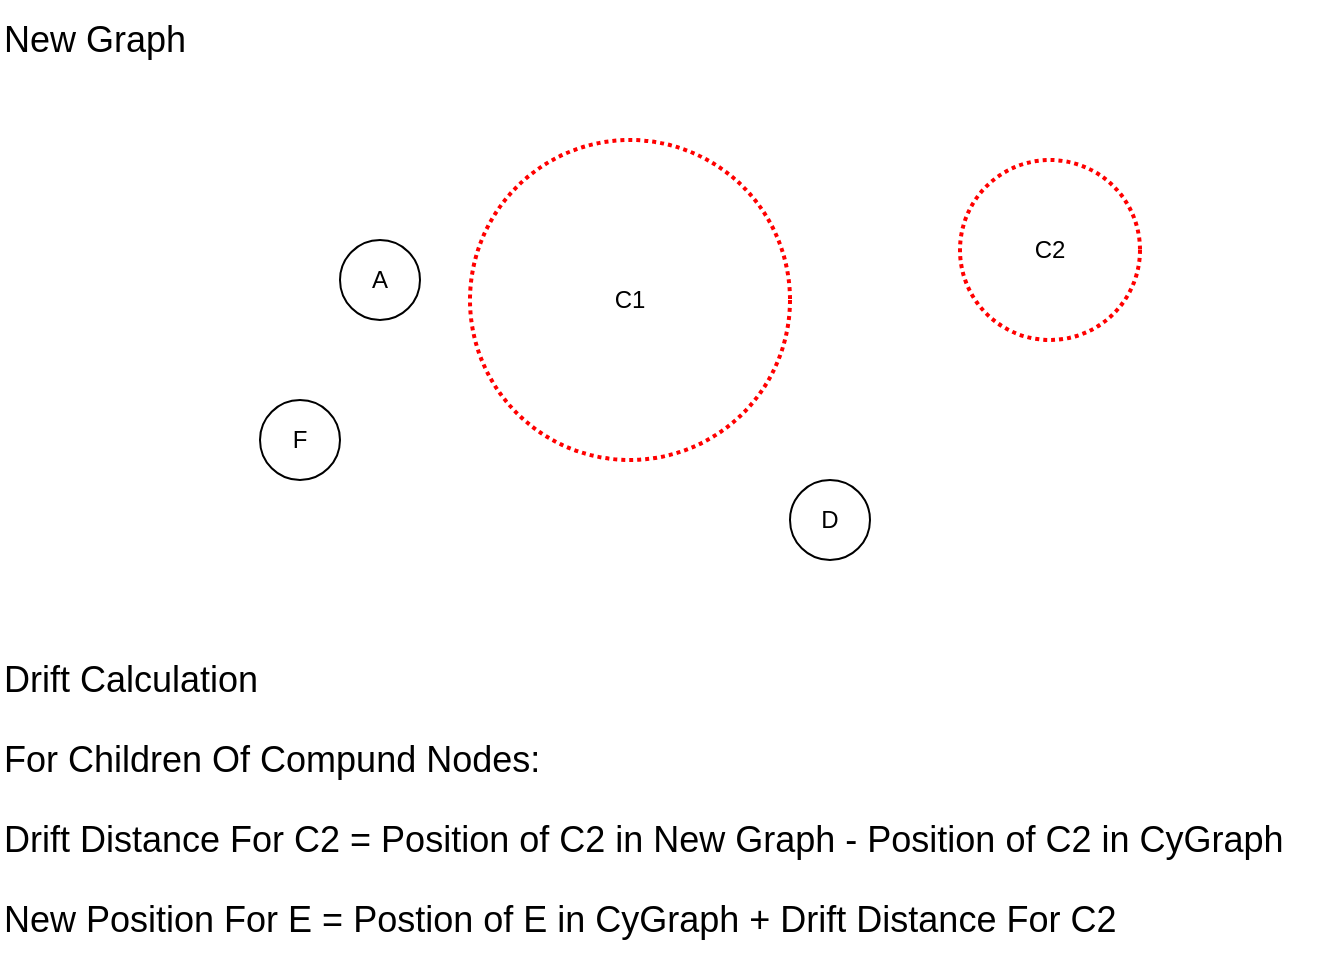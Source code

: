 <mxfile version="21.0.6" type="device"><diagram name="Page-1" id="3Iqp6Tu43WnbZF-tcZ1e"><mxGraphModel dx="1232" dy="1081" grid="1" gridSize="10" guides="1" tooltips="1" connect="1" arrows="1" fold="1" page="1" pageScale="1" pageWidth="850" pageHeight="1100" math="0" shadow="0"><root><mxCell id="0"/><mxCell id="1" parent="0"/><mxCell id="bDbZOZn8rYh0zvLbtXaa-1" value="&lt;font style=&quot;font-size: 18px;&quot;&gt;New Graph&lt;/font&gt;" style="text;html=1;align=left;verticalAlign=middle;resizable=0;points=[];autosize=1;strokeColor=none;fillColor=none;" parent="1" vertex="1"><mxGeometry x="120" y="160" width="110" height="40" as="geometry"/></mxCell><mxCell id="bDbZOZn8rYh0zvLbtXaa-5" value="A" style="ellipse;whiteSpace=wrap;html=1;aspect=fixed;" parent="1" vertex="1"><mxGeometry x="290" y="280" width="40" height="40" as="geometry"/></mxCell><mxCell id="bDbZOZn8rYh0zvLbtXaa-6" value="D" style="ellipse;whiteSpace=wrap;html=1;aspect=fixed;" parent="1" vertex="1"><mxGeometry x="515" y="400" width="40" height="40" as="geometry"/></mxCell><mxCell id="bDbZOZn8rYh0zvLbtXaa-14" value="&lt;font style=&quot;font-size: 18px;&quot;&gt;Drift Calculation&lt;/font&gt;" style="text;html=1;align=left;verticalAlign=middle;resizable=0;points=[];autosize=1;strokeColor=none;fillColor=none;" parent="1" vertex="1"><mxGeometry x="120" y="480" width="150" height="40" as="geometry"/></mxCell><mxCell id="bDbZOZn8rYh0zvLbtXaa-15" value="C1" style="text;html=1;align=center;verticalAlign=middle;resizable=0;points=[];autosize=1;strokeColor=none;fillColor=none;" parent="1" vertex="1"><mxGeometry x="415" y="220" width="40" height="30" as="geometry"/></mxCell><mxCell id="vRjulIHXl9zIhLg7_Ds2-45" value="C1" style="ellipse;whiteSpace=wrap;html=1;aspect=fixed;dashed=1;dashPattern=1 1;strokeWidth=2;strokeColor=#FF0000;" vertex="1" parent="1"><mxGeometry x="355" y="230" width="160" height="160" as="geometry"/></mxCell><mxCell id="vRjulIHXl9zIhLg7_Ds2-46" value="F" style="ellipse;whiteSpace=wrap;html=1;aspect=fixed;" vertex="1" parent="1"><mxGeometry x="250" y="360" width="40" height="40" as="geometry"/></mxCell><mxCell id="vRjulIHXl9zIhLg7_Ds2-50" value="C2" style="ellipse;whiteSpace=wrap;html=1;aspect=fixed;dashed=1;dashPattern=1 1;strokeWidth=2;strokeColor=#FF0000;" vertex="1" parent="1"><mxGeometry x="600" y="240" width="90" height="90" as="geometry"/></mxCell><mxCell id="vRjulIHXl9zIhLg7_Ds2-51" value="&lt;font style=&quot;font-size: 18px;&quot;&gt;For Children Of Compund Nodes:&lt;/font&gt;" style="text;html=1;align=left;verticalAlign=middle;resizable=0;points=[];autosize=1;strokeColor=none;fillColor=none;" vertex="1" parent="1"><mxGeometry x="120" y="520" width="290" height="40" as="geometry"/></mxCell><mxCell id="vRjulIHXl9zIhLg7_Ds2-53" value="&lt;span style=&quot;font-size: 18px;&quot;&gt;Drift Distance For C2 = Position of C2 in New Graph - Position of C2 in CyGraph&lt;/span&gt;" style="text;html=1;align=left;verticalAlign=middle;resizable=0;points=[];autosize=1;strokeColor=none;fillColor=none;" vertex="1" parent="1"><mxGeometry x="120" y="560" width="660" height="40" as="geometry"/></mxCell><mxCell id="vRjulIHXl9zIhLg7_Ds2-54" value="&lt;span style=&quot;font-size: 18px;&quot;&gt;New Position For E = Postion of E in CyGraph + Drift Distance For C2&lt;/span&gt;" style="text;html=1;align=left;verticalAlign=middle;resizable=0;points=[];autosize=1;strokeColor=none;fillColor=none;" vertex="1" parent="1"><mxGeometry x="120" y="600" width="580" height="40" as="geometry"/></mxCell></root></mxGraphModel></diagram></mxfile>